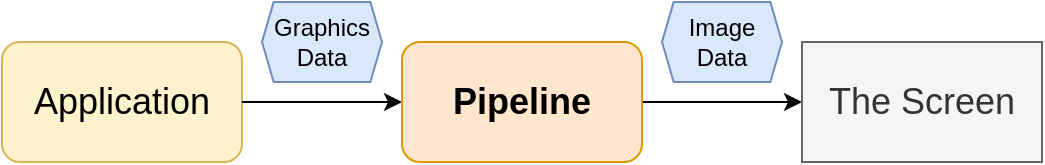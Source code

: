<mxfile type="device" version="11.2.4" pages="1"><diagram id="c7558073-3199-34d8-9f00-42111426c3f3" name="Page-1"><mxGraphModel grid="1" shadow="0" math="0" background="#ffffff" pageHeight="1169" pageWidth="826" pageScale="1" page="1" fold="1" arrows="1" connect="1" tooltips="1" guides="1" gridSize="10" dy="578" dx="1038"><root><mxCell id="0"/><mxCell id="1" parent="0"/><mxCell id="A00fIwVJIk5JHlb05nzC-96" value="&lt;font style=&quot;font-size: 18px&quot;&gt;Application&lt;/font&gt;" parent="1" vertex="1" style="rounded=1;whiteSpace=wrap;html=1;fillColor=#fff2cc;strokeColor=#d6b656;"><mxGeometry as="geometry" height="60" width="120" y="250" x="90"/></mxCell><mxCell id="A00fIwVJIk5JHlb05nzC-97" value="" parent="1" style="endArrow=classic;html=1;exitX=1;exitY=0.5;exitDx=0;exitDy=0;entryX=0;entryY=0.5;entryDx=0;entryDy=0;" target="A00fIwVJIk5JHlb05nzC-98" source="A00fIwVJIk5JHlb05nzC-96" edge="1"><mxGeometry as="geometry" height="50" width="50" relative="1"><mxPoint as="sourcePoint" y="305" x="260"/><mxPoint as="targetPoint" y="280" x="300"/></mxGeometry></mxCell><mxCell id="A00fIwVJIk5JHlb05nzC-102" value="" parent="1" style="edgeStyle=orthogonalEdgeStyle;rounded=0;orthogonalLoop=1;jettySize=auto;html=1;" target="A00fIwVJIk5JHlb05nzC-101" source="A00fIwVJIk5JHlb05nzC-98" edge="1"><mxGeometry as="geometry" relative="1"/></mxCell><mxCell id="A00fIwVJIk5JHlb05nzC-98" value="&lt;b&gt;&lt;font style=&quot;font-size: 18px&quot;&gt;Pipeline&lt;/font&gt;&lt;/b&gt;" parent="1" vertex="1" style="rounded=1;whiteSpace=wrap;html=1;fillColor=#ffe6cc;strokeColor=#d79b00;"><mxGeometry as="geometry" height="60" width="120" y="250" x="290"/></mxCell><mxCell id="A00fIwVJIk5JHlb05nzC-101" value="&lt;font style=&quot;font-size: 18px&quot;&gt;The Screen&lt;/font&gt;" parent="1" vertex="1" style="rounded=0;whiteSpace=wrap;html=1;fillColor=#f5f5f5;strokeColor=#666666;fontColor=#333333;"><mxGeometry as="geometry" height="60" width="120" y="250" x="490"/></mxCell><mxCell id="A00fIwVJIk5JHlb05nzC-99" value="Graphics Data" parent="1" vertex="1" style="shape=hexagon;perimeter=hexagonPerimeter2;whiteSpace=wrap;html=1;size=0.097;fillColor=#dae8fc;strokeColor=#6c8ebf;"><mxGeometry as="geometry" height="40" width="60" y="230" x="220"/></mxCell><mxCell id="A00fIwVJIk5JHlb05nzC-103" value="Image&lt;br&gt;Data" parent="1" vertex="1" style="shape=hexagon;perimeter=hexagonPerimeter2;whiteSpace=wrap;html=1;size=0.097;fillColor=#dae8fc;strokeColor=#6c8ebf;"><mxGeometry as="geometry" height="40" width="60" y="230" x="420"/></mxCell></root></mxGraphModel></diagram></mxfile>